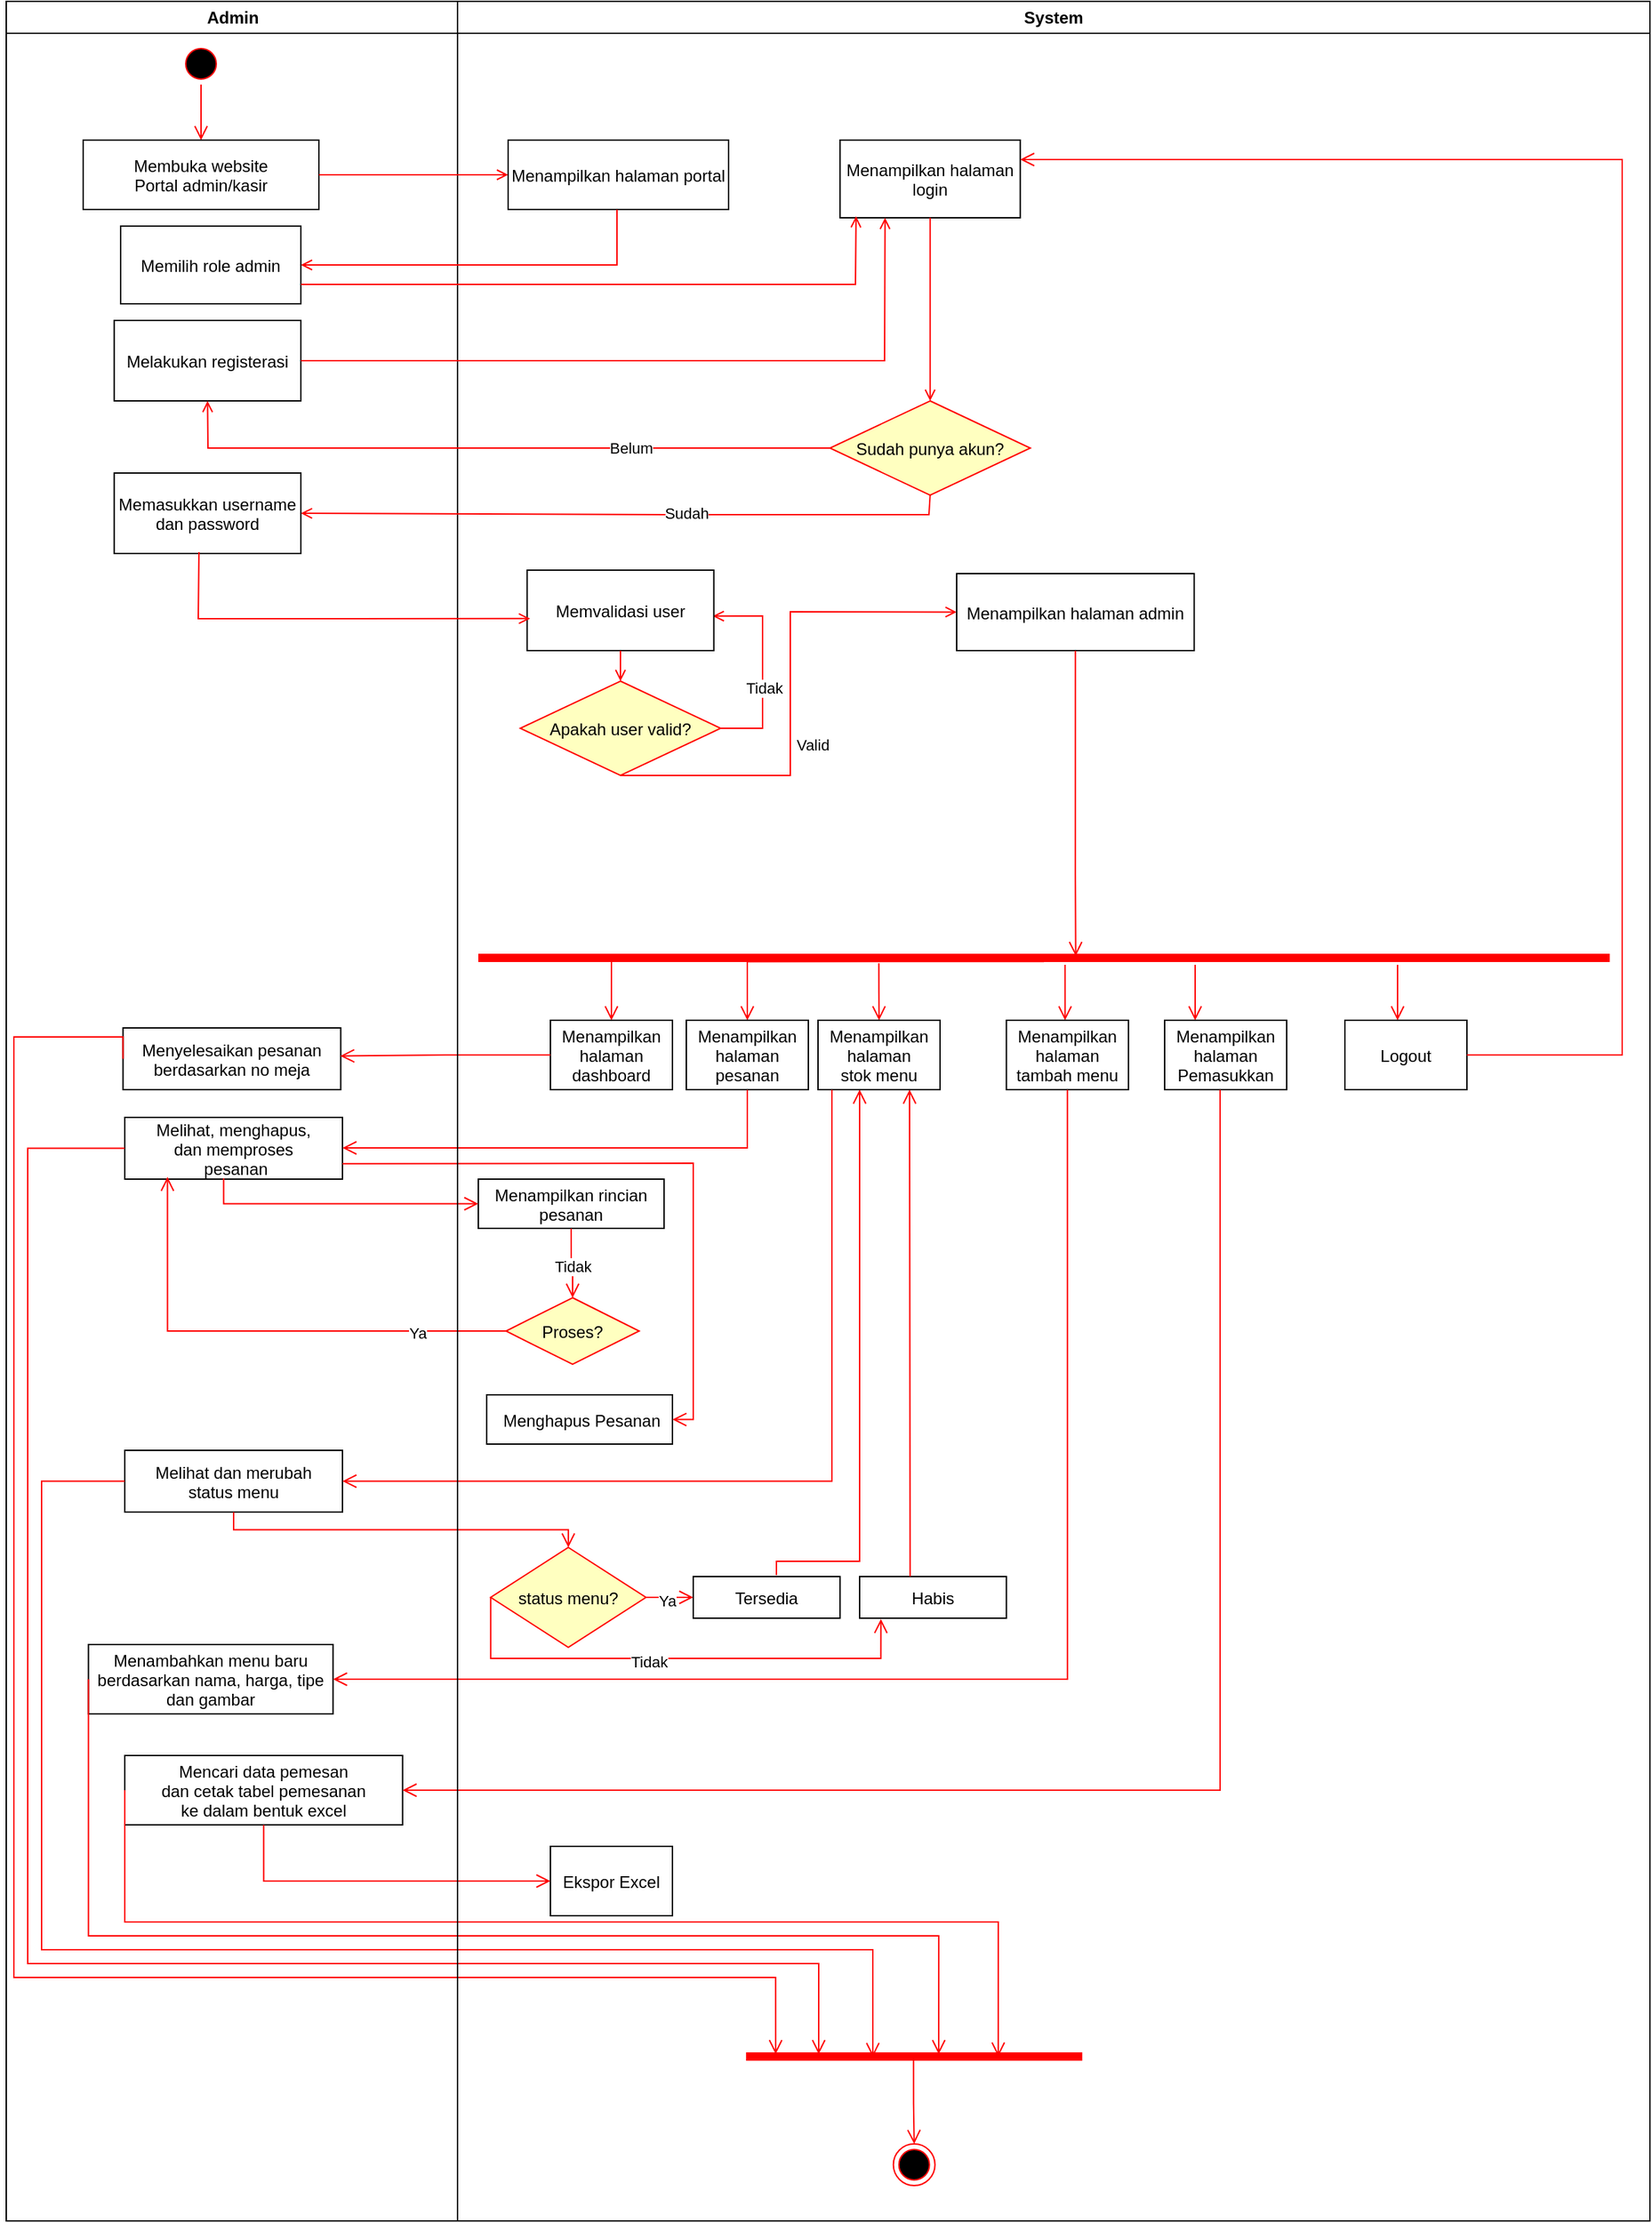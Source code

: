 <mxfile version="28.0.4">
  <diagram name="Page-1" id="e7e014a7-5840-1c2e-5031-d8a46d1fe8dd">
    <mxGraphModel grid="1" page="1" gridSize="10" guides="1" tooltips="1" connect="1" arrows="1" fold="1" pageScale="1" pageWidth="1169" pageHeight="826" background="none" math="0" shadow="0">
      <root>
        <mxCell id="0" />
        <mxCell id="1" parent="0" />
        <mxCell id="3" value="System" style="swimlane;whiteSpace=wrap" vertex="1" parent="1">
          <mxGeometry x="490" y="110" width="860" height="1600" as="geometry" />
        </mxCell>
        <mxCell id="nNSEONH2dOWso7GrfeGu-49" value="Menampilkan halaman&#xa;login" style="" vertex="1" parent="3">
          <mxGeometry x="275.85" y="100" width="130" height="56" as="geometry" />
        </mxCell>
        <mxCell id="nNSEONH2dOWso7GrfeGu-62" value="Sudah punya akun?" style="rhombus;fillColor=#ffffc0;strokeColor=#ff0000;" vertex="1" parent="3">
          <mxGeometry x="268.6" y="288" width="144.5" height="68" as="geometry" />
        </mxCell>
        <mxCell id="nNSEONH2dOWso7GrfeGu-54" value="" style="endArrow=open;strokeColor=#FF0000;endFill=1;rounded=0;exitX=0.5;exitY=1;exitDx=0;exitDy=0;entryX=0.5;entryY=0;entryDx=0;entryDy=0;" edge="1" parent="3" source="nNSEONH2dOWso7GrfeGu-49" target="nNSEONH2dOWso7GrfeGu-62">
          <mxGeometry relative="1" as="geometry">
            <mxPoint x="213.25" y="232" as="sourcePoint" />
            <mxPoint x="-14.5" y="302" as="targetPoint" />
            <Array as="points" />
          </mxGeometry>
        </mxCell>
        <mxCell id="nNSEONH2dOWso7GrfeGu-56" value="Apakah user valid?" style="rhombus;fillColor=#ffffc0;strokeColor=#ff0000;" vertex="1" parent="3">
          <mxGeometry x="45.26" y="490" width="144.5" height="68" as="geometry" />
        </mxCell>
        <mxCell id="nNSEONH2dOWso7GrfeGu-60" value="" style="endArrow=open;strokeColor=#FF0000;endFill=1;rounded=0;exitX=1;exitY=0.5;exitDx=0;exitDy=0;entryX=0.994;entryY=0.572;entryDx=0;entryDy=0;entryPerimeter=0;" edge="1" parent="3" source="nNSEONH2dOWso7GrfeGu-56" target="nNSEONH2dOWso7GrfeGu-53">
          <mxGeometry relative="1" as="geometry">
            <mxPoint x="155.53" y="576" as="sourcePoint" />
            <mxPoint x="190" y="465" as="targetPoint" />
            <Array as="points">
              <mxPoint x="220" y="524" />
              <mxPoint x="220" y="443" />
            </Array>
          </mxGeometry>
        </mxCell>
        <mxCell id="nNSEONH2dOWso7GrfeGu-61" value="Tidak" style="edgeLabel;html=1;align=center;verticalAlign=middle;resizable=0;points=[];" connectable="0" vertex="1" parent="nNSEONH2dOWso7GrfeGu-60">
          <mxGeometry x="-0.191" y="-1" relative="1" as="geometry">
            <mxPoint as="offset" />
          </mxGeometry>
        </mxCell>
        <mxCell id="nNSEONH2dOWso7GrfeGu-57" value="" style="endArrow=open;strokeColor=#FF0000;endFill=1;rounded=0;exitX=0.5;exitY=1;exitDx=0;exitDy=0;entryX=0;entryY=0.5;entryDx=0;entryDy=0;" edge="1" parent="3" source="nNSEONH2dOWso7GrfeGu-56" target="nNSEONH2dOWso7GrfeGu-58">
          <mxGeometry relative="1" as="geometry">
            <mxPoint x="47.53" y="586" as="sourcePoint" />
            <mxPoint x="-93.97" y="580" as="targetPoint" />
            <Array as="points">
              <mxPoint x="240" y="558" />
              <mxPoint x="240" y="440" />
            </Array>
          </mxGeometry>
        </mxCell>
        <mxCell id="nNSEONH2dOWso7GrfeGu-59" value="Valid" style="edgeLabel;html=1;align=center;verticalAlign=middle;resizable=0;points=[];" connectable="0" vertex="1" parent="nNSEONH2dOWso7GrfeGu-57">
          <mxGeometry x="-0.191" y="-1" relative="1" as="geometry">
            <mxPoint x="15" y="1" as="offset" />
          </mxGeometry>
        </mxCell>
        <mxCell id="nNSEONH2dOWso7GrfeGu-58" value="Menampilkan halaman admin" style="" vertex="1" parent="3">
          <mxGeometry x="360" y="412.5" width="171.29" height="55.5" as="geometry" />
        </mxCell>
        <mxCell id="nNSEONH2dOWso7GrfeGu-53" value="Memvalidasi user" style="" vertex="1" parent="3">
          <mxGeometry x="50.2" y="410" width="134.64" height="58" as="geometry" />
        </mxCell>
        <mxCell id="FKTs0sFvcEQmbXUeymGa-84" value="" style="endArrow=open;strokeColor=#FF0000;endFill=1;rounded=0;exitX=0.5;exitY=1;exitDx=0;exitDy=0;entryX=0.5;entryY=0;entryDx=0;entryDy=0;" edge="1" parent="3" target="nNSEONH2dOWso7GrfeGu-56" source="nNSEONH2dOWso7GrfeGu-53">
          <mxGeometry relative="1" as="geometry">
            <mxPoint x="135.91" y="497" as="sourcePoint" />
            <mxPoint x="135.91" y="538" as="targetPoint" />
            <Array as="points" />
          </mxGeometry>
        </mxCell>
        <mxCell id="nNSEONH2dOWso7GrfeGu-76" value="" style="shape=line;html=1;strokeWidth=6;strokeColor=#ff0000;" vertex="1" parent="3">
          <mxGeometry x="14.97" y="684.5" width="816.06" height="10" as="geometry" />
        </mxCell>
        <mxCell id="nNSEONH2dOWso7GrfeGu-77" value="" style="edgeStyle=orthogonalEdgeStyle;html=1;verticalAlign=bottom;endArrow=open;endSize=8;strokeColor=#ff0000;rounded=0;entryX=0.5;entryY=0;entryDx=0;entryDy=0;exitX=0.5;exitY=0.766;exitDx=0;exitDy=0;exitPerimeter=0;" edge="1" parent="3" source="nNSEONH2dOWso7GrfeGu-76" target="nNSEONH2dOWso7GrfeGu-81">
          <mxGeometry relative="1" as="geometry">
            <mxPoint x="122.68" y="926.5" as="targetPoint" />
            <Array as="points">
              <mxPoint x="209" y="692.5" />
            </Array>
          </mxGeometry>
        </mxCell>
        <mxCell id="nNSEONH2dOWso7GrfeGu-78" value="" style="edgeStyle=orthogonalEdgeStyle;html=1;verticalAlign=bottom;endArrow=open;endSize=8;strokeColor=#ff0000;rounded=0;exitX=0.5;exitY=1;exitDx=0;exitDy=0;entryX=0.528;entryY=0.361;entryDx=0;entryDy=0;entryPerimeter=0;" edge="1" parent="3" source="nNSEONH2dOWso7GrfeGu-58" target="nNSEONH2dOWso7GrfeGu-76">
          <mxGeometry relative="1" as="geometry">
            <mxPoint x="450" y="660" as="targetPoint" />
            <mxPoint x="117.515" y="600" as="sourcePoint" />
            <Array as="points">
              <mxPoint x="446" y="630" />
            </Array>
          </mxGeometry>
        </mxCell>
        <mxCell id="nNSEONH2dOWso7GrfeGu-80" value="Menampilkan&#xa;halaman&#xa;dashboard" style="" vertex="1" parent="3">
          <mxGeometry x="66.97" y="734.5" width="88.03" height="50" as="geometry" />
        </mxCell>
        <mxCell id="nNSEONH2dOWso7GrfeGu-79" value="" style="edgeStyle=orthogonalEdgeStyle;html=1;verticalAlign=bottom;endArrow=open;endSize=8;strokeColor=#ff0000;rounded=0;exitX=0.193;exitY=0.731;exitDx=0;exitDy=0;exitPerimeter=0;entryX=0.5;entryY=0;entryDx=0;entryDy=0;" edge="1" parent="3" source="nNSEONH2dOWso7GrfeGu-76" target="nNSEONH2dOWso7GrfeGu-80">
          <mxGeometry relative="1" as="geometry">
            <mxPoint x="35" y="874.5" as="targetPoint" />
            <mxPoint x="125.32" y="854.5" as="sourcePoint" />
            <Array as="points">
              <mxPoint x="111" y="691.5" />
            </Array>
          </mxGeometry>
        </mxCell>
        <mxCell id="nNSEONH2dOWso7GrfeGu-81" value="Menampilkan&#xa;halaman&#xa;pesanan" style="" vertex="1" parent="3">
          <mxGeometry x="165" y="734.5" width="88.03" height="50" as="geometry" />
        </mxCell>
        <mxCell id="nNSEONH2dOWso7GrfeGu-83" value="" style="edgeStyle=orthogonalEdgeStyle;html=1;verticalAlign=bottom;endArrow=open;endSize=8;strokeColor=#ff0000;rounded=0;entryX=0.5;entryY=0;entryDx=0;entryDy=0;exitX=0.354;exitY=0.887;exitDx=0;exitDy=0;exitPerimeter=0;" edge="1" parent="3" source="nNSEONH2dOWso7GrfeGu-76" target="nNSEONH2dOWso7GrfeGu-82">
          <mxGeometry relative="1" as="geometry">
            <mxPoint x="115" y="1027.5" as="targetPoint" />
            <mxPoint x="135" y="884.5" as="sourcePoint" />
          </mxGeometry>
        </mxCell>
        <mxCell id="nNSEONH2dOWso7GrfeGu-121" value="Menampilkan rincian&#xa;pesanan" style="" vertex="1" parent="3">
          <mxGeometry x="14.97" y="849" width="133.97" height="35.5" as="geometry" />
        </mxCell>
        <mxCell id="nNSEONH2dOWso7GrfeGu-123" value="Proses?" style="rhombus;fillColor=#ffffc0;strokeColor=#ff0000;" vertex="1" parent="3">
          <mxGeometry x="34.97" y="934.5" width="96.02" height="48" as="geometry" />
        </mxCell>
        <mxCell id="nNSEONH2dOWso7GrfeGu-125" value="" style="edgeStyle=orthogonalEdgeStyle;html=1;verticalAlign=bottom;endArrow=open;endSize=8;strokeColor=#ff0000;rounded=0;exitX=0.5;exitY=1;exitDx=0;exitDy=0;entryX=0.5;entryY=0;entryDx=0;entryDy=0;" edge="1" parent="3" source="nNSEONH2dOWso7GrfeGu-121" target="nNSEONH2dOWso7GrfeGu-123">
          <mxGeometry relative="1" as="geometry">
            <mxPoint x="5" y="1164.5" as="targetPoint" />
            <mxPoint x="233" y="1314.5" as="sourcePoint" />
          </mxGeometry>
        </mxCell>
        <mxCell id="nNSEONH2dOWso7GrfeGu-126" value="Tidak" style="edgeLabel;html=1;align=center;verticalAlign=middle;resizable=0;points=[];" connectable="0" vertex="1" parent="nNSEONH2dOWso7GrfeGu-125">
          <mxGeometry x="0.105" relative="1" as="geometry">
            <mxPoint as="offset" />
          </mxGeometry>
        </mxCell>
        <mxCell id="nNSEONH2dOWso7GrfeGu-128" value=" Menghapus Pesanan" style="" vertex="1" parent="3">
          <mxGeometry x="21.03" y="1004.5" width="133.97" height="35.5" as="geometry" />
        </mxCell>
        <mxCell id="nNSEONH2dOWso7GrfeGu-82" value="Menampilkan&#xa;halaman&#xa;stok menu" style="" vertex="1" parent="3">
          <mxGeometry x="260.0" y="734.5" width="88.03" height="50" as="geometry" />
        </mxCell>
        <mxCell id="nNSEONH2dOWso7GrfeGu-86" value="Menampilkan&#xa;halaman&#xa;Pemasukkan" style="" vertex="1" parent="3">
          <mxGeometry x="510" y="734.5" width="88.03" height="50" as="geometry" />
        </mxCell>
        <mxCell id="nNSEONH2dOWso7GrfeGu-92" value="status menu?" style="rhombus;fillColor=#ffffc0;strokeColor=#ff0000;" vertex="1" parent="3">
          <mxGeometry x="23.89" y="1114.5" width="112.02" height="72" as="geometry" />
        </mxCell>
        <mxCell id="nNSEONH2dOWso7GrfeGu-108" value="Tersedia" style="" vertex="1" parent="3">
          <mxGeometry x="170" y="1135.5" width="105.85" height="30" as="geometry" />
        </mxCell>
        <mxCell id="nNSEONH2dOWso7GrfeGu-109" value="Habis" style="" vertex="1" parent="3">
          <mxGeometry x="290.0" y="1135.5" width="105.85" height="30" as="geometry" />
        </mxCell>
        <mxCell id="nNSEONH2dOWso7GrfeGu-111" value="" style="edgeStyle=orthogonalEdgeStyle;html=1;verticalAlign=bottom;endArrow=open;endSize=8;strokeColor=#ff0000;rounded=0;exitX=1;exitY=0.5;exitDx=0;exitDy=0;entryX=0;entryY=0.5;entryDx=0;entryDy=0;" edge="1" parent="3" source="nNSEONH2dOWso7GrfeGu-92" target="nNSEONH2dOWso7GrfeGu-108">
          <mxGeometry relative="1" as="geometry">
            <mxPoint x="235.97" y="1382.5" as="targetPoint" />
            <mxPoint x="84.97" y="1354.5" as="sourcePoint" />
          </mxGeometry>
        </mxCell>
        <mxCell id="nNSEONH2dOWso7GrfeGu-112" value="Ya" style="edgeLabel;html=1;align=center;verticalAlign=middle;resizable=0;points=[];" connectable="0" vertex="1" parent="nNSEONH2dOWso7GrfeGu-111">
          <mxGeometry x="-0.11" y="-2" relative="1" as="geometry">
            <mxPoint as="offset" />
          </mxGeometry>
        </mxCell>
        <mxCell id="nNSEONH2dOWso7GrfeGu-113" value="" style="edgeStyle=orthogonalEdgeStyle;html=1;verticalAlign=bottom;endArrow=open;endSize=8;strokeColor=#ff0000;rounded=0;exitX=0;exitY=0.5;exitDx=0;exitDy=0;entryX=0.145;entryY=1.02;entryDx=0;entryDy=0;entryPerimeter=0;" edge="1" parent="3" source="nNSEONH2dOWso7GrfeGu-92" target="nNSEONH2dOWso7GrfeGu-109">
          <mxGeometry relative="1" as="geometry">
            <mxPoint x="10" y="1424.5" as="targetPoint" />
            <mxPoint x="84.97" y="1444.5" as="sourcePoint" />
            <Array as="points">
              <mxPoint x="24" y="1194.5" />
              <mxPoint x="305" y="1194.5" />
            </Array>
          </mxGeometry>
        </mxCell>
        <mxCell id="nNSEONH2dOWso7GrfeGu-114" value="Tidak" style="edgeLabel;html=1;align=center;verticalAlign=middle;resizable=0;points=[];" connectable="0" vertex="1" parent="nNSEONH2dOWso7GrfeGu-113">
          <mxGeometry x="-0.11" y="-2" relative="1" as="geometry">
            <mxPoint as="offset" />
          </mxGeometry>
        </mxCell>
        <mxCell id="nNSEONH2dOWso7GrfeGu-118" value="" style="edgeStyle=orthogonalEdgeStyle;html=1;verticalAlign=bottom;endArrow=open;endSize=8;strokeColor=#ff0000;rounded=0;" edge="1" parent="3" target="nNSEONH2dOWso7GrfeGu-82">
          <mxGeometry relative="1" as="geometry">
            <mxPoint x="175.97" y="1372.5" as="targetPoint" />
            <mxPoint x="230" y="1134.5" as="sourcePoint" />
            <Array as="points">
              <mxPoint x="230" y="1124.5" />
              <mxPoint x="290" y="1124.5" />
            </Array>
          </mxGeometry>
        </mxCell>
        <mxCell id="nNSEONH2dOWso7GrfeGu-148" value="Ekspor Excel" style="" vertex="1" parent="3">
          <mxGeometry x="66.97" y="1330" width="88.03" height="50" as="geometry" />
        </mxCell>
        <mxCell id="nNSEONH2dOWso7GrfeGu-150" value="" style="edgeStyle=orthogonalEdgeStyle;html=1;verticalAlign=bottom;endArrow=open;endSize=8;strokeColor=#ff0000;rounded=0;exitX=0.344;exitY=-0.004;exitDx=0;exitDy=0;entryX=0.75;entryY=1;entryDx=0;entryDy=0;exitPerimeter=0;" edge="1" parent="3" source="nNSEONH2dOWso7GrfeGu-109" target="nNSEONH2dOWso7GrfeGu-82">
          <mxGeometry relative="1" as="geometry">
            <mxPoint x="304" y="786.5" as="targetPoint" />
            <mxPoint x="148" y="1534.5" as="sourcePoint" />
            <Array as="points">
              <mxPoint x="326" y="1124.5" />
              <mxPoint x="326" y="1124.5" />
            </Array>
          </mxGeometry>
        </mxCell>
        <mxCell id="nNSEONH2dOWso7GrfeGu-153" value="Logout" style="" vertex="1" parent="3">
          <mxGeometry x="640" y="734.5" width="88.03" height="50" as="geometry" />
        </mxCell>
        <mxCell id="nNSEONH2dOWso7GrfeGu-152" value="" style="shape=line;html=1;strokeWidth=6;strokeColor=#ff0000;" vertex="1" parent="3">
          <mxGeometry x="208.1" y="1476.5" width="242.5" height="10" as="geometry" />
        </mxCell>
        <mxCell id="nNSEONH2dOWso7GrfeGu-162" value="" style="ellipse;html=1;shape=endState;fillColor=#000000;strokeColor=#ff0000;" vertex="1" parent="3">
          <mxGeometry x="314.35" y="1544.5" width="30" height="30" as="geometry" />
        </mxCell>
        <mxCell id="nNSEONH2dOWso7GrfeGu-163" value="" style="edgeStyle=orthogonalEdgeStyle;html=1;verticalAlign=bottom;endArrow=open;endSize=8;strokeColor=#ff0000;rounded=0;entryX=0.5;entryY=0;entryDx=0;entryDy=0;exitX=0.498;exitY=0.58;exitDx=0;exitDy=0;exitPerimeter=0;" edge="1" parent="3" source="nNSEONH2dOWso7GrfeGu-152" target="nNSEONH2dOWso7GrfeGu-162">
          <mxGeometry relative="1" as="geometry">
            <mxPoint x="127" y="1909.5" as="targetPoint" />
            <mxPoint x="-25" y="1834.5" as="sourcePoint" />
          </mxGeometry>
        </mxCell>
        <mxCell id="UeNyfVCVYpx8u5524eDB-5" value="" style="edgeStyle=orthogonalEdgeStyle;html=1;verticalAlign=bottom;endArrow=open;endSize=8;strokeColor=#ff0000;rounded=0;exitX=0.815;exitY=1;exitDx=0;exitDy=0;exitPerimeter=0;" edge="1" parent="3">
          <mxGeometry relative="1" as="geometry">
            <mxPoint x="438.176" y="734.5" as="targetPoint" />
            <mxPoint x="438.18" y="694.5" as="sourcePoint" />
            <Array as="points">
              <mxPoint x="438" y="724.5" />
              <mxPoint x="438" y="724.5" />
            </Array>
          </mxGeometry>
        </mxCell>
        <mxCell id="nNSEONH2dOWso7GrfeGu-84" value="Menampilkan&#xa;halaman&#xa;tambah menu" style="" vertex="1" parent="3">
          <mxGeometry x="395.85" y="734.5" width="88.03" height="50" as="geometry" />
        </mxCell>
        <mxCell id="UeNyfVCVYpx8u5524eDB-7" value="" style="edgeStyle=orthogonalEdgeStyle;html=1;verticalAlign=bottom;endArrow=open;endSize=8;strokeColor=#ff0000;rounded=0;" edge="1" parent="3">
          <mxGeometry relative="1" as="geometry">
            <mxPoint x="532" y="734.5" as="targetPoint" />
            <mxPoint x="532" y="706.49" as="sourcePoint" />
            <Array as="points">
              <mxPoint x="532" y="694.49" />
            </Array>
          </mxGeometry>
        </mxCell>
        <mxCell id="UeNyfVCVYpx8u5524eDB-9" value="" style="edgeStyle=orthogonalEdgeStyle;html=1;verticalAlign=bottom;endArrow=open;endSize=8;strokeColor=#ff0000;rounded=0;" edge="1" parent="3">
          <mxGeometry relative="1" as="geometry">
            <mxPoint x="678" y="734.5" as="targetPoint" />
            <mxPoint x="678" y="706.49" as="sourcePoint" />
            <Array as="points">
              <mxPoint x="678" y="694.49" />
            </Array>
          </mxGeometry>
        </mxCell>
        <mxCell id="nNSEONH2dOWso7GrfeGu-87" value="Menyelesaikan pesanan&#xa;berdasarkan no meja" style="" vertex="1" parent="3">
          <mxGeometry x="-241.26" y="740" width="157.01" height="44.5" as="geometry" />
        </mxCell>
        <mxCell id="nNSEONH2dOWso7GrfeGu-88" value="Melihat, menghapus,&#xa;dan memproses&#xa; pesanan" style="" vertex="1" parent="3">
          <mxGeometry x="-240" y="804.5" width="157.01" height="44.5" as="geometry" />
        </mxCell>
        <mxCell id="nNSEONH2dOWso7GrfeGu-107" value="Mencari data pemesan&#xa;dan cetak tabel pemesanan&#xa;ke dalam bentuk excel" style="" vertex="1" parent="3">
          <mxGeometry x="-240" y="1264.5" width="200.36" height="50" as="geometry" />
        </mxCell>
        <mxCell id="nNSEONH2dOWso7GrfeGu-106" value="Menambahkan menu baru&#xa;berdasarkan nama, harga, tipe&#xa;dan gambar" style="" vertex="1" parent="3">
          <mxGeometry x="-266.21" y="1184.5" width="176.42" height="50" as="geometry" />
        </mxCell>
        <mxCell id="nNSEONH2dOWso7GrfeGu-89" value="Melihat dan merubah&#xa;status menu" style="" vertex="1" parent="3">
          <mxGeometry x="-240" y="1044.5" width="157.01" height="44.5" as="geometry" />
        </mxCell>
        <mxCell id="nNSEONH2dOWso7GrfeGu-156" value="" style="edgeStyle=orthogonalEdgeStyle;html=1;verticalAlign=bottom;endArrow=open;endSize=8;strokeColor=#ff0000;rounded=0;exitX=0;exitY=0.5;exitDx=0;exitDy=0;entryX=0.088;entryY=0.324;entryDx=0;entryDy=0;entryPerimeter=0;" edge="1" parent="3" source="nNSEONH2dOWso7GrfeGu-87" target="nNSEONH2dOWso7GrfeGu-152">
          <mxGeometry relative="1" as="geometry">
            <mxPoint x="230" y="1437.5" as="targetPoint" />
            <mxPoint x="-12" y="1304.5" as="sourcePoint" />
            <Array as="points">
              <mxPoint x="-241" y="746.5" />
              <mxPoint x="-320" y="746.5" />
              <mxPoint x="-320" y="1424.5" />
              <mxPoint x="229" y="1424.5" />
            </Array>
          </mxGeometry>
        </mxCell>
        <mxCell id="nNSEONH2dOWso7GrfeGu-91" value="" style="edgeStyle=orthogonalEdgeStyle;html=1;verticalAlign=bottom;endArrow=open;endSize=8;strokeColor=#ff0000;rounded=0;exitX=0;exitY=0.5;exitDx=0;exitDy=0;entryX=0.998;entryY=0.455;entryDx=0;entryDy=0;entryPerimeter=0;" edge="1" parent="3" source="nNSEONH2dOWso7GrfeGu-80" target="nNSEONH2dOWso7GrfeGu-87">
          <mxGeometry relative="1" as="geometry">
            <mxPoint x="31" y="1009.5" as="targetPoint" />
            <mxPoint x="30" y="954.5" as="sourcePoint" />
          </mxGeometry>
        </mxCell>
        <mxCell id="nNSEONH2dOWso7GrfeGu-158" value="" style="edgeStyle=orthogonalEdgeStyle;html=1;verticalAlign=bottom;endArrow=open;endSize=8;strokeColor=#ff0000;rounded=0;exitX=0;exitY=0.5;exitDx=0;exitDy=0;entryX=0.216;entryY=0.323;entryDx=0;entryDy=0;entryPerimeter=0;" edge="1" parent="3" source="nNSEONH2dOWso7GrfeGu-88" target="nNSEONH2dOWso7GrfeGu-152">
          <mxGeometry relative="1" as="geometry">
            <mxPoint x="260" y="1434.5" as="targetPoint" />
            <mxPoint x="-270" y="1084.5" as="sourcePoint" />
            <Array as="points">
              <mxPoint x="-310" y="826.5" />
              <mxPoint x="-310" y="1414.5" />
              <mxPoint x="261" y="1414.5" />
            </Array>
          </mxGeometry>
        </mxCell>
        <mxCell id="nNSEONH2dOWso7GrfeGu-129" value="" style="edgeStyle=orthogonalEdgeStyle;html=1;verticalAlign=bottom;endArrow=open;endSize=8;strokeColor=#ff0000;rounded=0;exitX=1;exitY=0.75;exitDx=0;exitDy=0;entryX=1;entryY=0.5;entryDx=0;entryDy=0;" edge="1" parent="3" source="nNSEONH2dOWso7GrfeGu-88" target="nNSEONH2dOWso7GrfeGu-128">
          <mxGeometry relative="1" as="geometry">
            <mxPoint x="160" y="1022.5" as="targetPoint" />
            <mxPoint x="-110" y="1104.5" as="sourcePoint" />
            <Array as="points">
              <mxPoint x="-70" y="837.5" />
              <mxPoint x="170" y="837.5" />
              <mxPoint x="170" y="1022.5" />
            </Array>
          </mxGeometry>
        </mxCell>
        <mxCell id="nNSEONH2dOWso7GrfeGu-124" value="" style="edgeStyle=orthogonalEdgeStyle;html=1;verticalAlign=bottom;endArrow=open;endSize=8;strokeColor=#ff0000;rounded=0;exitX=0;exitY=0.5;exitDx=0;exitDy=0;entryX=0.196;entryY=0.964;entryDx=0;entryDy=0;entryPerimeter=0;" edge="1" parent="3" source="nNSEONH2dOWso7GrfeGu-123" target="nNSEONH2dOWso7GrfeGu-88">
          <mxGeometry relative="1" as="geometry">
            <mxPoint x="89" y="1219.5" as="targetPoint" />
            <mxPoint x="-80" y="1154.5" as="sourcePoint" />
          </mxGeometry>
        </mxCell>
        <mxCell id="nNSEONH2dOWso7GrfeGu-127" value="Ya" style="edgeLabel;html=1;align=center;verticalAlign=middle;resizable=0;points=[];" connectable="0" vertex="1" parent="nNSEONH2dOWso7GrfeGu-124">
          <mxGeometry x="-0.636" y="1" relative="1" as="geometry">
            <mxPoint as="offset" />
          </mxGeometry>
        </mxCell>
        <mxCell id="nNSEONH2dOWso7GrfeGu-122" value="" style="edgeStyle=orthogonalEdgeStyle;html=1;verticalAlign=bottom;endArrow=open;endSize=8;strokeColor=#ff0000;rounded=0;exitX=0.454;exitY=0.986;exitDx=0;exitDy=0;entryX=0;entryY=0.5;entryDx=0;entryDy=0;exitPerimeter=0;" edge="1" parent="3" source="nNSEONH2dOWso7GrfeGu-88" target="nNSEONH2dOWso7GrfeGu-121">
          <mxGeometry relative="1" as="geometry">
            <mxPoint x="-70" y="1064.5" as="targetPoint" />
            <mxPoint x="13" y="1064.5" as="sourcePoint" />
          </mxGeometry>
        </mxCell>
        <mxCell id="nNSEONH2dOWso7GrfeGu-90" value="" style="edgeStyle=orthogonalEdgeStyle;html=1;verticalAlign=bottom;endArrow=open;endSize=8;strokeColor=#ff0000;rounded=0;exitX=0.5;exitY=1;exitDx=0;exitDy=0;" edge="1" parent="3" source="nNSEONH2dOWso7GrfeGu-81" target="nNSEONH2dOWso7GrfeGu-88">
          <mxGeometry relative="1" as="geometry">
            <mxPoint x="31" y="1009.5" as="targetPoint" />
            <mxPoint x="30" y="954.5" as="sourcePoint" />
            <Array as="points">
              <mxPoint x="209" y="826.5" />
            </Array>
          </mxGeometry>
        </mxCell>
        <mxCell id="nNSEONH2dOWso7GrfeGu-161" value="" style="edgeStyle=orthogonalEdgeStyle;html=1;verticalAlign=bottom;endArrow=open;endSize=8;strokeColor=#ff0000;rounded=0;exitX=0;exitY=0.5;exitDx=0;exitDy=0;entryX=0.75;entryY=0.5;entryDx=0;entryDy=0;entryPerimeter=0;" edge="1" parent="3" source="nNSEONH2dOWso7GrfeGu-107" target="nNSEONH2dOWso7GrfeGu-152">
          <mxGeometry relative="1" as="geometry">
            <mxPoint x="110" y="2132.5" as="targetPoint" />
            <mxPoint x="-264" y="1774.5" as="sourcePoint" />
            <Array as="points">
              <mxPoint x="-240" y="1384.5" />
              <mxPoint x="390" y="1384.5" />
            </Array>
          </mxGeometry>
        </mxCell>
        <mxCell id="nNSEONH2dOWso7GrfeGu-149" value="" style="edgeStyle=orthogonalEdgeStyle;html=1;verticalAlign=bottom;endArrow=open;endSize=8;strokeColor=#ff0000;rounded=0;exitX=0.5;exitY=1;exitDx=0;exitDy=0;entryX=0;entryY=0.5;entryDx=0;entryDy=0;" edge="1" parent="3" source="nNSEONH2dOWso7GrfeGu-107" target="nNSEONH2dOWso7GrfeGu-148">
          <mxGeometry relative="1" as="geometry">
            <mxPoint x="-90" y="1714.5" as="targetPoint" />
            <mxPoint x="-17" y="1714.5" as="sourcePoint" />
          </mxGeometry>
        </mxCell>
        <mxCell id="nNSEONH2dOWso7GrfeGu-134" value="" style="edgeStyle=orthogonalEdgeStyle;html=1;verticalAlign=bottom;endArrow=open;endSize=8;strokeColor=#ff0000;rounded=0;entryX=1;entryY=0.5;entryDx=0;entryDy=0;" edge="1" parent="3" source="nNSEONH2dOWso7GrfeGu-86" target="nNSEONH2dOWso7GrfeGu-107">
          <mxGeometry relative="1" as="geometry">
            <mxPoint x="-70" y="1714.5" as="targetPoint" />
            <mxPoint x="3" y="1714.5" as="sourcePoint" />
            <Array as="points">
              <mxPoint x="550" y="1289.5" />
            </Array>
          </mxGeometry>
        </mxCell>
        <mxCell id="nNSEONH2dOWso7GrfeGu-160" value="" style="edgeStyle=orthogonalEdgeStyle;html=1;verticalAlign=bottom;endArrow=open;endSize=8;strokeColor=#ff0000;rounded=0;exitX=0;exitY=0.5;exitDx=0;exitDy=0;entryX=0.573;entryY=0.327;entryDx=0;entryDy=0;entryPerimeter=0;" edge="1" parent="3" source="nNSEONH2dOWso7GrfeGu-106" target="nNSEONH2dOWso7GrfeGu-152">
          <mxGeometry relative="1" as="geometry">
            <mxPoint x="111" y="2074.5" as="targetPoint" />
            <mxPoint x="-170" y="1834.5" as="sourcePoint" />
            <Array as="points">
              <mxPoint x="-266" y="1394.5" />
              <mxPoint x="347" y="1394.5" />
            </Array>
          </mxGeometry>
        </mxCell>
        <mxCell id="nNSEONH2dOWso7GrfeGu-120" value="" style="edgeStyle=orthogonalEdgeStyle;html=1;verticalAlign=bottom;endArrow=open;endSize=8;strokeColor=#ff0000;rounded=0;exitX=0.5;exitY=1;exitDx=0;exitDy=0;entryX=1;entryY=0.5;entryDx=0;entryDy=0;" edge="1" parent="3" source="nNSEONH2dOWso7GrfeGu-84" target="nNSEONH2dOWso7GrfeGu-106">
          <mxGeometry relative="1" as="geometry">
            <mxPoint x="-60" y="1264.5" as="targetPoint" />
            <mxPoint x="-19.03" y="1827.5" as="sourcePoint" />
            <Array as="points">
              <mxPoint x="440" y="1209.5" />
            </Array>
          </mxGeometry>
        </mxCell>
        <mxCell id="nNSEONH2dOWso7GrfeGu-110" value="" style="edgeStyle=orthogonalEdgeStyle;html=1;verticalAlign=bottom;endArrow=open;endSize=8;strokeColor=#ff0000;rounded=0;exitX=0.5;exitY=1;exitDx=0;exitDy=0;entryX=0.5;entryY=0;entryDx=0;entryDy=0;" edge="1" parent="3" source="nNSEONH2dOWso7GrfeGu-89" target="nNSEONH2dOWso7GrfeGu-92">
          <mxGeometry relative="1" as="geometry">
            <mxPoint x="-15.03" y="1224.5" as="targetPoint" />
            <mxPoint x="67.97" y="1224.5" as="sourcePoint" />
          </mxGeometry>
        </mxCell>
        <mxCell id="nNSEONH2dOWso7GrfeGu-115" value="" style="edgeStyle=orthogonalEdgeStyle;html=1;verticalAlign=bottom;endArrow=open;endSize=8;strokeColor=#ff0000;rounded=0;entryX=1;entryY=0.5;entryDx=0;entryDy=0;" edge="1" parent="3" source="nNSEONH2dOWso7GrfeGu-82" target="nNSEONH2dOWso7GrfeGu-89">
          <mxGeometry relative="1" as="geometry">
            <mxPoint x="104.97" y="1508.5" as="targetPoint" />
            <mxPoint x="149.97" y="1294.5" as="sourcePoint" />
            <Array as="points">
              <mxPoint x="270" y="1066.5" />
            </Array>
          </mxGeometry>
        </mxCell>
        <mxCell id="nNSEONH2dOWso7GrfeGu-159" value="" style="edgeStyle=orthogonalEdgeStyle;html=1;verticalAlign=bottom;endArrow=open;endSize=8;strokeColor=#ff0000;rounded=0;exitX=0;exitY=0.5;exitDx=0;exitDy=0;entryX=0.377;entryY=0.533;entryDx=0;entryDy=0;entryPerimeter=0;" edge="1" parent="3" source="nNSEONH2dOWso7GrfeGu-89" target="nNSEONH2dOWso7GrfeGu-152">
          <mxGeometry relative="1" as="geometry">
            <mxPoint x="155" y="2070.5" as="targetPoint" />
            <mxPoint x="-192.04" y="1406.7" as="sourcePoint" />
            <Array as="points">
              <mxPoint x="-300" y="1066.5" />
              <mxPoint x="-300" y="1404.5" />
              <mxPoint x="300" y="1404.5" />
            </Array>
          </mxGeometry>
        </mxCell>
        <mxCell id="UeNyfVCVYpx8u5524eDB-10" value="" style="edgeStyle=orthogonalEdgeStyle;html=1;verticalAlign=bottom;endArrow=open;endSize=8;strokeColor=#ff0000;rounded=0;exitX=1;exitY=0.5;exitDx=0;exitDy=0;entryX=1;entryY=0.25;entryDx=0;entryDy=0;" edge="1" parent="3" source="nNSEONH2dOWso7GrfeGu-153" target="nNSEONH2dOWso7GrfeGu-49">
          <mxGeometry relative="1" as="geometry">
            <mxPoint x="460" y="860" as="targetPoint" />
            <mxPoint x="460" y="640" as="sourcePoint" />
            <Array as="points">
              <mxPoint x="840" y="760" />
              <mxPoint x="840" y="114" />
            </Array>
          </mxGeometry>
        </mxCell>
        <mxCell id="2" value="Admin" style="swimlane;whiteSpace=wrap" vertex="1" parent="1">
          <mxGeometry x="164.5" y="110" width="325.5" height="1600" as="geometry" />
        </mxCell>
        <mxCell id="nNSEONH2dOWso7GrfeGu-41" value="" style="ellipse;shape=startState;fillColor=#000000;strokeColor=#ff0000;" vertex="1" parent="2">
          <mxGeometry x="125.49" y="30" width="30" height="30" as="geometry" />
        </mxCell>
        <mxCell id="nNSEONH2dOWso7GrfeGu-42" value="" style="edgeStyle=elbowEdgeStyle;elbow=horizontal;verticalAlign=bottom;endArrow=open;endSize=8;strokeColor=#FF0000;endFill=1;rounded=0" edge="1" parent="2" source="nNSEONH2dOWso7GrfeGu-41" target="nNSEONH2dOWso7GrfeGu-43">
          <mxGeometry x="-64.5" y="-88" as="geometry">
            <mxPoint x="140.49" y="100" as="targetPoint" />
          </mxGeometry>
        </mxCell>
        <mxCell id="nNSEONH2dOWso7GrfeGu-43" value="Membuka website&#xa;Portal admin/kasir" style="" vertex="1" parent="2">
          <mxGeometry x="55.49" y="100" width="170" height="50" as="geometry" />
        </mxCell>
        <mxCell id="nNSEONH2dOWso7GrfeGu-44" value="Memilih role admin" style="" vertex="1" parent="2">
          <mxGeometry x="82.5" y="162" width="130" height="56" as="geometry" />
        </mxCell>
        <mxCell id="nNSEONH2dOWso7GrfeGu-46" value="Menampilkan halaman portal" style="" vertex="1" parent="2">
          <mxGeometry x="361.99" y="100" width="159" height="50" as="geometry" />
        </mxCell>
        <mxCell id="nNSEONH2dOWso7GrfeGu-47" value="" style="endArrow=open;strokeColor=#FF0000;endFill=1;rounded=0;entryX=1;entryY=0.5;entryDx=0;entryDy=0;" edge="1" parent="2" target="nNSEONH2dOWso7GrfeGu-44">
          <mxGeometry relative="1" as="geometry">
            <mxPoint x="440.5" y="150" as="sourcePoint" />
            <mxPoint x="226.5" y="170.75" as="targetPoint" />
            <Array as="points">
              <mxPoint x="440.5" y="190" />
            </Array>
          </mxGeometry>
        </mxCell>
        <mxCell id="nNSEONH2dOWso7GrfeGu-48" value="" style="endArrow=open;strokeColor=#FF0000;endFill=1;rounded=0;exitX=1;exitY=0.5;exitDx=0;exitDy=0;entryX=0;entryY=0.5;entryDx=0;entryDy=0;" edge="1" parent="2" source="nNSEONH2dOWso7GrfeGu-43" target="nNSEONH2dOWso7GrfeGu-46">
          <mxGeometry relative="1" as="geometry">
            <mxPoint x="206.49" y="125" as="sourcePoint" />
            <mxPoint x="320.99" y="124.5" as="targetPoint" />
          </mxGeometry>
        </mxCell>
        <mxCell id="nNSEONH2dOWso7GrfeGu-63" value="Melakukan registerasi" style="" vertex="1" parent="2">
          <mxGeometry x="77.86" y="230" width="134.64" height="58" as="geometry" />
        </mxCell>
        <mxCell id="nNSEONH2dOWso7GrfeGu-52" value="Memasukkan username&#xa;dan password" style="" vertex="1" parent="2">
          <mxGeometry x="77.86" y="340" width="134.64" height="58" as="geometry" />
        </mxCell>
        <mxCell id="nNSEONH2dOWso7GrfeGu-51" value="" style="endArrow=open;strokeColor=#FF0000;endFill=1;rounded=0;exitX=1;exitY=0.75;exitDx=0;exitDy=0;entryX=0.089;entryY=0.979;entryDx=0;entryDy=0;entryPerimeter=0;" edge="1" parent="1" source="nNSEONH2dOWso7GrfeGu-44" target="nNSEONH2dOWso7GrfeGu-49">
          <mxGeometry relative="1" as="geometry">
            <mxPoint x="430.5" y="312" as="sourcePoint" />
            <mxPoint x="566.5" y="312" as="targetPoint" />
            <Array as="points">
              <mxPoint x="777" y="314" />
            </Array>
          </mxGeometry>
        </mxCell>
        <mxCell id="nNSEONH2dOWso7GrfeGu-68" value="" style="endArrow=open;strokeColor=#FF0000;endFill=1;rounded=0;exitX=1;exitY=0.5;exitDx=0;exitDy=0;entryX=0.25;entryY=1;entryDx=0;entryDy=0;" edge="1" parent="1" source="nNSEONH2dOWso7GrfeGu-63" target="nNSEONH2dOWso7GrfeGu-49">
          <mxGeometry relative="1" as="geometry">
            <mxPoint x="658.5" y="642" as="sourcePoint" />
            <mxPoint x="435.5" y="713" as="targetPoint" />
            <Array as="points">
              <mxPoint x="798" y="369" />
            </Array>
          </mxGeometry>
        </mxCell>
        <mxCell id="nNSEONH2dOWso7GrfeGu-64" value="" style="endArrow=open;strokeColor=#FF0000;endFill=1;rounded=0;exitX=0;exitY=0.5;exitDx=0;exitDy=0;entryX=0.5;entryY=1;entryDx=0;entryDy=0;" edge="1" parent="1" source="nNSEONH2dOWso7GrfeGu-62" target="nNSEONH2dOWso7GrfeGu-63">
          <mxGeometry relative="1" as="geometry">
            <mxPoint x="574" y="552" as="sourcePoint" />
            <mxPoint x="435" y="552" as="targetPoint" />
            <Array as="points">
              <mxPoint x="310" y="432" />
            </Array>
          </mxGeometry>
        </mxCell>
        <mxCell id="nNSEONH2dOWso7GrfeGu-65" value="Belum" style="edgeLabel;html=1;align=center;verticalAlign=middle;resizable=0;points=[];" connectable="0" vertex="1" parent="nNSEONH2dOWso7GrfeGu-64">
          <mxGeometry x="-0.191" y="-1" relative="1" as="geometry">
            <mxPoint x="51" y="1" as="offset" />
          </mxGeometry>
        </mxCell>
        <mxCell id="nNSEONH2dOWso7GrfeGu-55" value="" style="endArrow=open;strokeColor=#FF0000;endFill=1;rounded=0;exitX=0.454;exitY=0.982;exitDx=0;exitDy=0;entryX=0.016;entryY=0.602;entryDx=0;entryDy=0;exitPerimeter=0;entryPerimeter=0;" edge="1" parent="1" source="nNSEONH2dOWso7GrfeGu-52" target="nNSEONH2dOWso7GrfeGu-53">
          <mxGeometry relative="1" as="geometry">
            <mxPoint x="380.82" y="409" as="sourcePoint" />
            <mxPoint x="609.82" y="462" as="targetPoint" />
            <Array as="points">
              <mxPoint x="303" y="555" />
            </Array>
          </mxGeometry>
        </mxCell>
        <mxCell id="nNSEONH2dOWso7GrfeGu-66" value="" style="endArrow=open;strokeColor=#FF0000;endFill=1;rounded=0;entryX=1;entryY=0.5;entryDx=0;entryDy=0;exitX=0.5;exitY=1;exitDx=0;exitDy=0;" edge="1" parent="1" target="nNSEONH2dOWso7GrfeGu-52" source="nNSEONH2dOWso7GrfeGu-62">
          <mxGeometry relative="1" as="geometry">
            <mxPoint x="646" y="510" as="sourcePoint" />
            <mxPoint x="464.82" y="624" as="targetPoint" />
            <Array as="points">
              <mxPoint x="830" y="480" />
              <mxPoint x="640" y="480" />
            </Array>
          </mxGeometry>
        </mxCell>
        <mxCell id="nNSEONH2dOWso7GrfeGu-67" value="Sudah" style="edgeLabel;html=1;align=center;verticalAlign=middle;resizable=0;points=[];" connectable="0" vertex="1" parent="nNSEONH2dOWso7GrfeGu-66">
          <mxGeometry x="-0.191" y="-1" relative="1" as="geometry">
            <mxPoint as="offset" />
          </mxGeometry>
        </mxCell>
      </root>
    </mxGraphModel>
  </diagram>
</mxfile>
